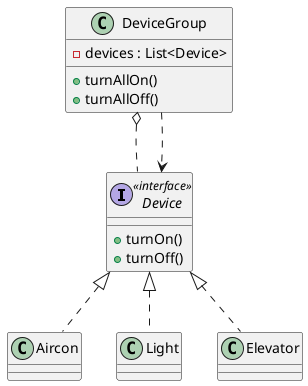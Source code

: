 @startuml
'https://plantuml.com/class-diagram

interface Device<<interface>> {
+ turnOn()
+ turnOff()
}

class DeviceGroup {
- devices : List<Device>
+ turnAllOn()
+ turnAllOff()
}

Device <|.. Aircon
Device <|.. Light
Device <|.. Elevator

DeviceGroup o.. Device
DeviceGroup ..> Device

@enduml
